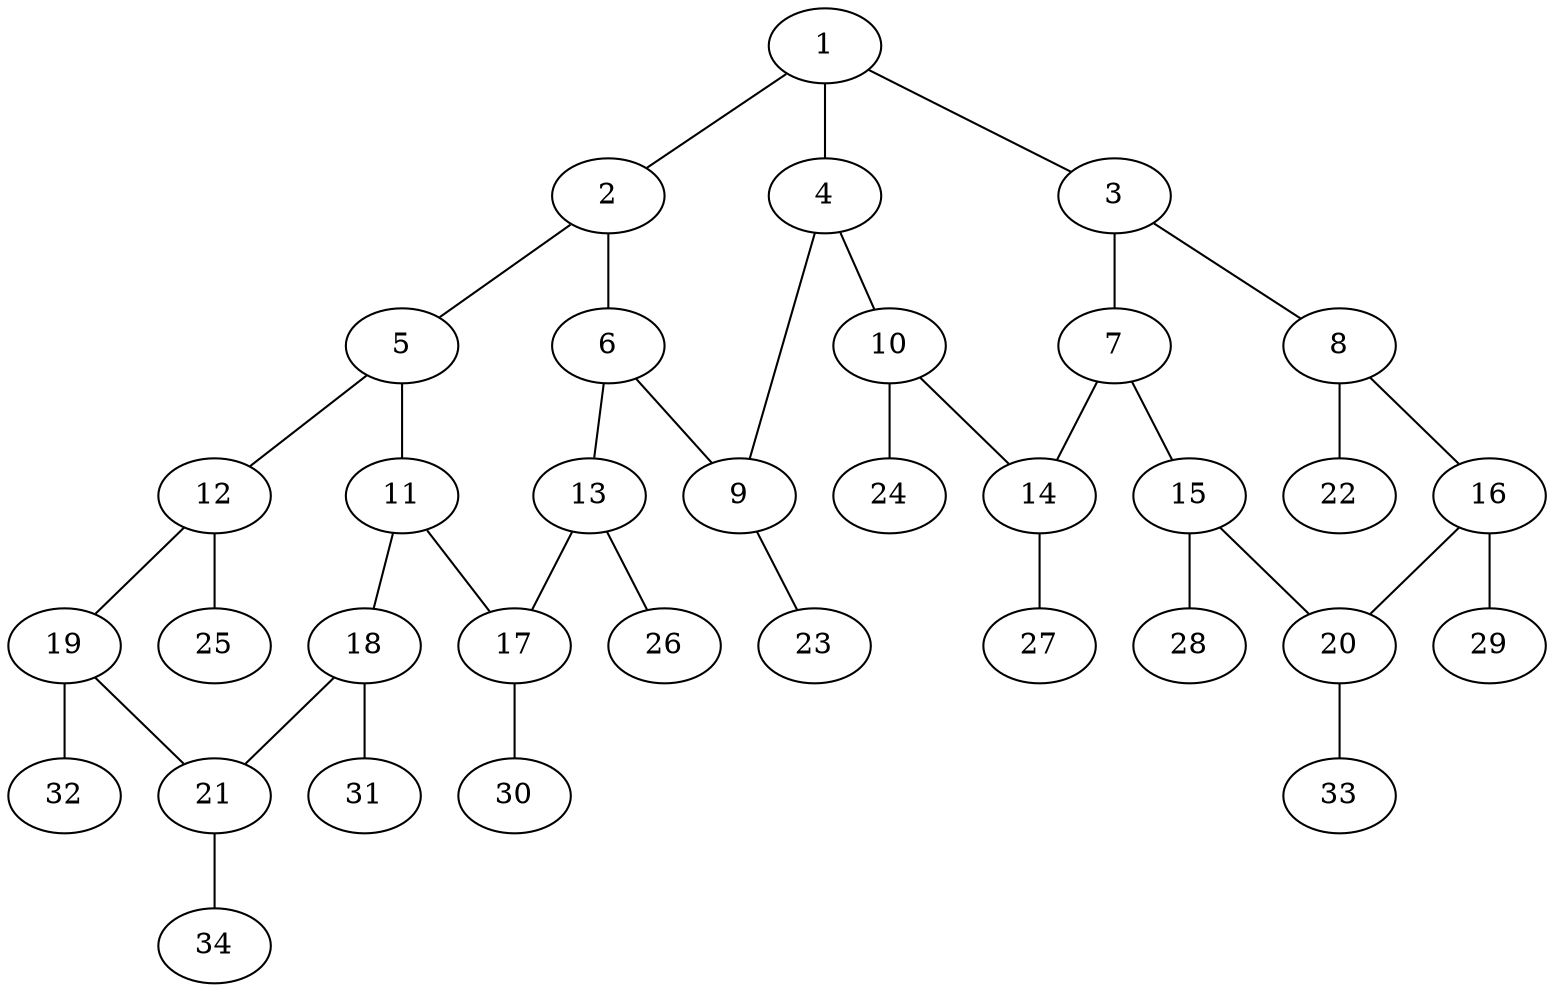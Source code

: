 graph molecule_3277 {
	1	 [chem=C];
	2	 [chem=C];
	1 -- 2	 [valence=1];
	3	 [chem=C];
	1 -- 3	 [valence=1];
	4	 [chem=C];
	1 -- 4	 [valence=2];
	5	 [chem=C];
	2 -- 5	 [valence=1];
	6	 [chem=C];
	2 -- 6	 [valence=2];
	7	 [chem=C];
	3 -- 7	 [valence=2];
	8	 [chem=C];
	3 -- 8	 [valence=1];
	9	 [chem=N];
	4 -- 9	 [valence=1];
	10	 [chem=C];
	4 -- 10	 [valence=1];
	11	 [chem=C];
	5 -- 11	 [valence=2];
	12	 [chem=C];
	5 -- 12	 [valence=1];
	6 -- 9	 [valence=1];
	13	 [chem=C];
	6 -- 13	 [valence=1];
	14	 [chem=C];
	7 -- 14	 [valence=1];
	15	 [chem=C];
	7 -- 15	 [valence=1];
	16	 [chem=C];
	8 -- 16	 [valence=2];
	22	 [chem=H];
	8 -- 22	 [valence=1];
	23	 [chem=H];
	9 -- 23	 [valence=1];
	10 -- 14	 [valence=2];
	24	 [chem=H];
	10 -- 24	 [valence=1];
	17	 [chem=C];
	11 -- 17	 [valence=1];
	18	 [chem=C];
	11 -- 18	 [valence=1];
	19	 [chem=C];
	12 -- 19	 [valence=2];
	25	 [chem=H];
	12 -- 25	 [valence=1];
	13 -- 17	 [valence=2];
	26	 [chem=H];
	13 -- 26	 [valence=1];
	27	 [chem=H];
	14 -- 27	 [valence=1];
	20	 [chem=C];
	15 -- 20	 [valence=2];
	28	 [chem=H];
	15 -- 28	 [valence=1];
	16 -- 20	 [valence=1];
	29	 [chem=H];
	16 -- 29	 [valence=1];
	30	 [chem=H];
	17 -- 30	 [valence=1];
	21	 [chem=C];
	18 -- 21	 [valence=2];
	31	 [chem=H];
	18 -- 31	 [valence=1];
	19 -- 21	 [valence=1];
	32	 [chem=H];
	19 -- 32	 [valence=1];
	33	 [chem=H];
	20 -- 33	 [valence=1];
	34	 [chem=H];
	21 -- 34	 [valence=1];
}
